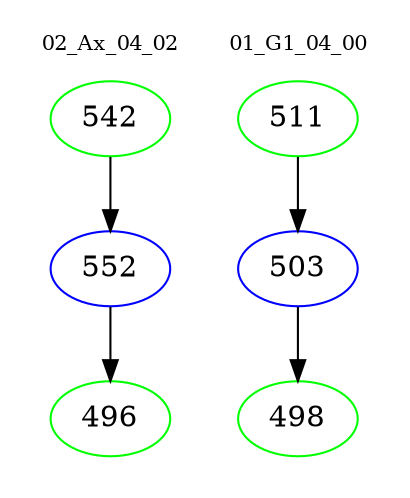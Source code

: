 digraph{
subgraph cluster_0 {
color = white
label = "02_Ax_04_02";
fontsize=10;
T0_542 [label="542", color="green"]
T0_542 -> T0_552 [color="black"]
T0_552 [label="552", color="blue"]
T0_552 -> T0_496 [color="black"]
T0_496 [label="496", color="green"]
}
subgraph cluster_1 {
color = white
label = "01_G1_04_00";
fontsize=10;
T1_511 [label="511", color="green"]
T1_511 -> T1_503 [color="black"]
T1_503 [label="503", color="blue"]
T1_503 -> T1_498 [color="black"]
T1_498 [label="498", color="green"]
}
}
